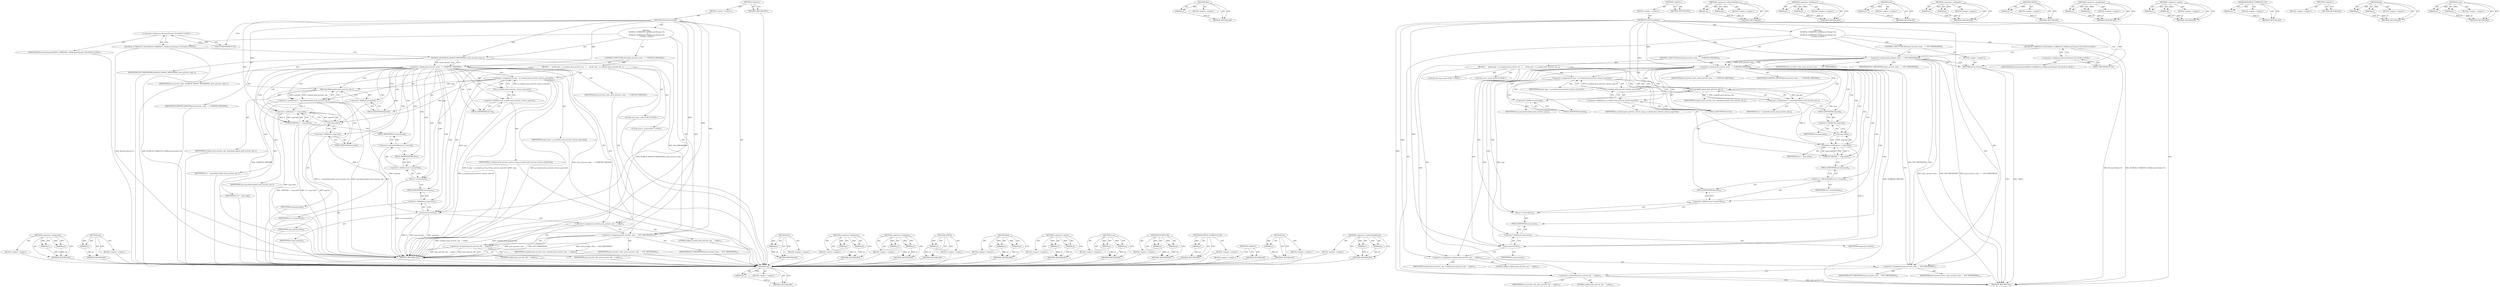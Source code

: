 digraph "erase" {
vulnerable_102 [label=<(METHOD,&lt;operator&gt;.assignment)>];
vulnerable_103 [label=<(PARAM,p1)>];
vulnerable_104 [label=<(PARAM,p2)>];
vulnerable_105 [label=<(BLOCK,&lt;empty&gt;,&lt;empty&gt;)>];
vulnerable_106 [label=<(METHOD_RETURN,ANY)>];
vulnerable_125 [label=<(METHOD,end)>];
vulnerable_126 [label=<(PARAM,p1)>];
vulnerable_127 [label=<(BLOCK,&lt;empty&gt;,&lt;empty&gt;)>];
vulnerable_128 [label=<(METHOD_RETURN,ANY)>];
vulnerable_6 [label=<(METHOD,&lt;global&gt;)<SUB>1</SUB>>];
vulnerable_7 [label=<(BLOCK,&lt;empty&gt;,&lt;empty&gt;)<SUB>1</SUB>>];
vulnerable_8 [label=<(METHOD,PrintPreviewDone)<SUB>1</SUB>>];
vulnerable_9 [label="<(BLOCK,{
   DCHECK_CURRENTLY_ON(BrowserThread::UI);
  ...,{
   DCHECK_CURRENTLY_ON(BrowserThread::UI);
  ...)<SUB>1</SUB>>"];
vulnerable_10 [label="<(DCHECK_CURRENTLY_ON,DCHECK_CURRENTLY_ON(BrowserThread::UI))<SUB>2</SUB>>"];
vulnerable_11 [label="<(&lt;operator&gt;.fieldAccess,BrowserThread::UI)<SUB>2</SUB>>"];
vulnerable_12 [label="<(IDENTIFIER,BrowserThread,DCHECK_CURRENTLY_ON(BrowserThread::UI))<SUB>2</SUB>>"];
vulnerable_13 [label=<(FIELD_IDENTIFIER,UI,UI)<SUB>2</SUB>>];
vulnerable_14 [label=<(DCHECK_NE,DCHECK_NE(NOT_PREVIEWING, print_preview_state_))<SUB>3</SUB>>];
vulnerable_15 [label=<(IDENTIFIER,NOT_PREVIEWING,DCHECK_NE(NOT_PREVIEWING, print_preview_state_))<SUB>3</SUB>>];
vulnerable_16 [label=<(IDENTIFIER,print_preview_state_,DCHECK_NE(NOT_PREVIEWING, print_preview_state_))<SUB>3</SUB>>];
vulnerable_17 [label=<(CONTROL_STRUCTURE,IF,if (print_preview_state_ == SCRIPTED_PREVIEW))<SUB>5</SUB>>];
vulnerable_18 [label=<(&lt;operator&gt;.equals,print_preview_state_ == SCRIPTED_PREVIEW)<SUB>5</SUB>>];
vulnerable_19 [label=<(IDENTIFIER,print_preview_state_,print_preview_state_ == SCRIPTED_PREVIEW)<SUB>5</SUB>>];
vulnerable_20 [label=<(IDENTIFIER,SCRIPTED_PREVIEW,print_preview_state_ == SCRIPTED_PREVIEW)<SUB>5</SUB>>];
vulnerable_21 [label=<(BLOCK,{
     auto&amp; map = g_scripted_print_preview_clo...,{
     auto&amp; map = g_scripted_print_preview_clo...)<SUB>5</SUB>>];
vulnerable_22 [label="<(LOCAL,auto map: auto)<SUB>6</SUB>>"];
vulnerable_23 [label=<(&lt;operator&gt;.assignment,&amp; map = g_scripted_print_preview_closure_map.Get())<SUB>6</SUB>>];
vulnerable_24 [label=<(IDENTIFIER,map,&amp; map = g_scripted_print_preview_closure_map.Get())<SUB>6</SUB>>];
vulnerable_25 [label=<(Get,g_scripted_print_preview_closure_map.Get())<SUB>6</SUB>>];
vulnerable_26 [label=<(&lt;operator&gt;.fieldAccess,g_scripted_print_preview_closure_map.Get)<SUB>6</SUB>>];
vulnerable_27 [label=<(IDENTIFIER,g_scripted_print_preview_closure_map,g_scripted_print_preview_closure_map.Get())<SUB>6</SUB>>];
vulnerable_28 [label=<(FIELD_IDENTIFIER,Get,Get)<SUB>6</SUB>>];
vulnerable_29 [label="<(LOCAL,auto it: auto)<SUB>7</SUB>>"];
vulnerable_30 [label=<(&lt;operator&gt;.assignment,it = map.find(scripted_print_preview_rph_))<SUB>7</SUB>>];
vulnerable_31 [label=<(IDENTIFIER,it,it = map.find(scripted_print_preview_rph_))<SUB>7</SUB>>];
vulnerable_32 [label=<(find,map.find(scripted_print_preview_rph_))<SUB>7</SUB>>];
vulnerable_33 [label=<(&lt;operator&gt;.fieldAccess,map.find)<SUB>7</SUB>>];
vulnerable_34 [label=<(IDENTIFIER,map,map.find(scripted_print_preview_rph_))<SUB>7</SUB>>];
vulnerable_35 [label=<(FIELD_IDENTIFIER,find,find)<SUB>7</SUB>>];
vulnerable_36 [label=<(IDENTIFIER,scripted_print_preview_rph_,map.find(scripted_print_preview_rph_))<SUB>7</SUB>>];
vulnerable_37 [label=<(CHECK,CHECK(it != map.end()))<SUB>8</SUB>>];
vulnerable_38 [label=<(&lt;operator&gt;.notEquals,it != map.end())<SUB>8</SUB>>];
vulnerable_39 [label=<(IDENTIFIER,it,it != map.end())<SUB>8</SUB>>];
vulnerable_40 [label=<(end,map.end())<SUB>8</SUB>>];
vulnerable_41 [label=<(&lt;operator&gt;.fieldAccess,map.end)<SUB>8</SUB>>];
vulnerable_42 [label=<(IDENTIFIER,map,map.end())<SUB>8</SUB>>];
vulnerable_43 [label=<(FIELD_IDENTIFIER,end,end)<SUB>8</SUB>>];
vulnerable_44 [label=<(Run,it-&gt;second.Run())<SUB>9</SUB>>];
vulnerable_45 [label=<(&lt;operator&gt;.fieldAccess,it-&gt;second.Run)<SUB>9</SUB>>];
vulnerable_46 [label=<(&lt;operator&gt;.indirectFieldAccess,it-&gt;second)<SUB>9</SUB>>];
vulnerable_47 [label=<(IDENTIFIER,it,it-&gt;second.Run())<SUB>9</SUB>>];
vulnerable_48 [label=<(FIELD_IDENTIFIER,second,second)<SUB>9</SUB>>];
vulnerable_49 [label=<(FIELD_IDENTIFIER,Run,Run)<SUB>9</SUB>>];
vulnerable_50 [label=<(erase,map.erase(it))<SUB>10</SUB>>];
vulnerable_51 [label=<(&lt;operator&gt;.fieldAccess,map.erase)<SUB>10</SUB>>];
vulnerable_52 [label=<(IDENTIFIER,map,map.erase(it))<SUB>10</SUB>>];
vulnerable_53 [label=<(FIELD_IDENTIFIER,erase,erase)<SUB>10</SUB>>];
vulnerable_54 [label=<(IDENTIFIER,it,map.erase(it))<SUB>10</SUB>>];
vulnerable_55 [label=<(&lt;operator&gt;.assignment,scripted_print_preview_rph_ = nullptr)<SUB>11</SUB>>];
vulnerable_56 [label=<(IDENTIFIER,scripted_print_preview_rph_,scripted_print_preview_rph_ = nullptr)<SUB>11</SUB>>];
vulnerable_57 [label=<(LITERAL,nullptr,scripted_print_preview_rph_ = nullptr)<SUB>11</SUB>>];
vulnerable_58 [label=<(&lt;operator&gt;.assignment,print_preview_state_ = NOT_PREVIEWING)<SUB>13</SUB>>];
vulnerable_59 [label=<(IDENTIFIER,print_preview_state_,print_preview_state_ = NOT_PREVIEWING)<SUB>13</SUB>>];
vulnerable_60 [label=<(IDENTIFIER,NOT_PREVIEWING,print_preview_state_ = NOT_PREVIEWING)<SUB>13</SUB>>];
vulnerable_61 [label=<(&lt;operator&gt;.assignment,print_preview_rfh_ = nullptr)<SUB>14</SUB>>];
vulnerable_62 [label=<(IDENTIFIER,print_preview_rfh_,print_preview_rfh_ = nullptr)<SUB>14</SUB>>];
vulnerable_63 [label=<(LITERAL,nullptr,print_preview_rfh_ = nullptr)<SUB>14</SUB>>];
vulnerable_64 [label=<(METHOD_RETURN,void)<SUB>1</SUB>>];
vulnerable_66 [label=<(METHOD_RETURN,ANY)<SUB>1</SUB>>];
vulnerable_129 [label=<(METHOD,Run)>];
vulnerable_130 [label=<(PARAM,p1)>];
vulnerable_131 [label=<(BLOCK,&lt;empty&gt;,&lt;empty&gt;)>];
vulnerable_132 [label=<(METHOD_RETURN,ANY)>];
vulnerable_87 [label=<(METHOD,&lt;operator&gt;.fieldAccess)>];
vulnerable_88 [label=<(PARAM,p1)>];
vulnerable_89 [label=<(PARAM,p2)>];
vulnerable_90 [label=<(BLOCK,&lt;empty&gt;,&lt;empty&gt;)>];
vulnerable_91 [label=<(METHOD_RETURN,ANY)>];
vulnerable_120 [label=<(METHOD,&lt;operator&gt;.notEquals)>];
vulnerable_121 [label=<(PARAM,p1)>];
vulnerable_122 [label=<(PARAM,p2)>];
vulnerable_123 [label=<(BLOCK,&lt;empty&gt;,&lt;empty&gt;)>];
vulnerable_124 [label=<(METHOD_RETURN,ANY)>];
vulnerable_116 [label=<(METHOD,CHECK)>];
vulnerable_117 [label=<(PARAM,p1)>];
vulnerable_118 [label=<(BLOCK,&lt;empty&gt;,&lt;empty&gt;)>];
vulnerable_119 [label=<(METHOD_RETURN,ANY)>];
vulnerable_111 [label=<(METHOD,find)>];
vulnerable_112 [label=<(PARAM,p1)>];
vulnerable_113 [label=<(PARAM,p2)>];
vulnerable_114 [label=<(BLOCK,&lt;empty&gt;,&lt;empty&gt;)>];
vulnerable_115 [label=<(METHOD_RETURN,ANY)>];
vulnerable_97 [label=<(METHOD,&lt;operator&gt;.equals)>];
vulnerable_98 [label=<(PARAM,p1)>];
vulnerable_99 [label=<(PARAM,p2)>];
vulnerable_100 [label=<(BLOCK,&lt;empty&gt;,&lt;empty&gt;)>];
vulnerable_101 [label=<(METHOD_RETURN,ANY)>];
vulnerable_138 [label=<(METHOD,erase)>];
vulnerable_139 [label=<(PARAM,p1)>];
vulnerable_140 [label=<(PARAM,p2)>];
vulnerable_141 [label=<(BLOCK,&lt;empty&gt;,&lt;empty&gt;)>];
vulnerable_142 [label=<(METHOD_RETURN,ANY)>];
vulnerable_92 [label=<(METHOD,DCHECK_NE)>];
vulnerable_93 [label=<(PARAM,p1)>];
vulnerable_94 [label=<(PARAM,p2)>];
vulnerable_95 [label=<(BLOCK,&lt;empty&gt;,&lt;empty&gt;)>];
vulnerable_96 [label=<(METHOD_RETURN,ANY)>];
vulnerable_83 [label=<(METHOD,DCHECK_CURRENTLY_ON)>];
vulnerable_84 [label=<(PARAM,p1)>];
vulnerable_85 [label=<(BLOCK,&lt;empty&gt;,&lt;empty&gt;)>];
vulnerable_86 [label=<(METHOD_RETURN,ANY)>];
vulnerable_77 [label=<(METHOD,&lt;global&gt;)<SUB>1</SUB>>];
vulnerable_78 [label=<(BLOCK,&lt;empty&gt;,&lt;empty&gt;)>];
vulnerable_79 [label=<(METHOD_RETURN,ANY)>];
vulnerable_107 [label=<(METHOD,Get)>];
vulnerable_108 [label=<(PARAM,p1)>];
vulnerable_109 [label=<(BLOCK,&lt;empty&gt;,&lt;empty&gt;)>];
vulnerable_110 [label=<(METHOD_RETURN,ANY)>];
vulnerable_133 [label=<(METHOD,&lt;operator&gt;.indirectFieldAccess)>];
vulnerable_134 [label=<(PARAM,p1)>];
vulnerable_135 [label=<(PARAM,p2)>];
vulnerable_136 [label=<(BLOCK,&lt;empty&gt;,&lt;empty&gt;)>];
vulnerable_137 [label=<(METHOD_RETURN,ANY)>];
fixed_105 [label=<(METHOD,Get)>];
fixed_106 [label=<(PARAM,p1)>];
fixed_107 [label=<(BLOCK,&lt;empty&gt;,&lt;empty&gt;)>];
fixed_108 [label=<(METHOD_RETURN,ANY)>];
fixed_127 [label=<(METHOD,Run)>];
fixed_128 [label=<(PARAM,p1)>];
fixed_129 [label=<(BLOCK,&lt;empty&gt;,&lt;empty&gt;)>];
fixed_130 [label=<(METHOD_RETURN,ANY)>];
fixed_6 [label=<(METHOD,&lt;global&gt;)<SUB>1</SUB>>];
fixed_7 [label=<(BLOCK,&lt;empty&gt;,&lt;empty&gt;)<SUB>1</SUB>>];
fixed_8 [label=<(METHOD,PrintPreviewDone)<SUB>1</SUB>>];
fixed_9 [label="<(BLOCK,{
   DCHECK_CURRENTLY_ON(BrowserThread::UI);
  ...,{
   DCHECK_CURRENTLY_ON(BrowserThread::UI);
  ...)<SUB>1</SUB>>"];
fixed_10 [label="<(DCHECK_CURRENTLY_ON,DCHECK_CURRENTLY_ON(BrowserThread::UI))<SUB>2</SUB>>"];
fixed_11 [label="<(&lt;operator&gt;.fieldAccess,BrowserThread::UI)<SUB>2</SUB>>"];
fixed_12 [label="<(IDENTIFIER,BrowserThread,DCHECK_CURRENTLY_ON(BrowserThread::UI))<SUB>2</SUB>>"];
fixed_13 [label=<(FIELD_IDENTIFIER,UI,UI)<SUB>2</SUB>>];
fixed_14 [label=<(CONTROL_STRUCTURE,IF,if (print_preview_state_ == NOT_PREVIEWING))<SUB>3</SUB>>];
fixed_15 [label=<(&lt;operator&gt;.equals,print_preview_state_ == NOT_PREVIEWING)<SUB>3</SUB>>];
fixed_16 [label=<(IDENTIFIER,print_preview_state_,print_preview_state_ == NOT_PREVIEWING)<SUB>3</SUB>>];
fixed_17 [label=<(IDENTIFIER,NOT_PREVIEWING,print_preview_state_ == NOT_PREVIEWING)<SUB>3</SUB>>];
fixed_18 [label=<(BLOCK,&lt;empty&gt;,&lt;empty&gt;)<SUB>4</SUB>>];
fixed_19 [label=<(RETURN,return;,return;)<SUB>4</SUB>>];
fixed_20 [label=<(CONTROL_STRUCTURE,IF,if (print_preview_state_ == SCRIPTED_PREVIEW))<SUB>6</SUB>>];
fixed_21 [label=<(&lt;operator&gt;.equals,print_preview_state_ == SCRIPTED_PREVIEW)<SUB>6</SUB>>];
fixed_22 [label=<(IDENTIFIER,print_preview_state_,print_preview_state_ == SCRIPTED_PREVIEW)<SUB>6</SUB>>];
fixed_23 [label=<(IDENTIFIER,SCRIPTED_PREVIEW,print_preview_state_ == SCRIPTED_PREVIEW)<SUB>6</SUB>>];
fixed_24 [label=<(BLOCK,{
     auto&amp; map = g_scripted_print_preview_clo...,{
     auto&amp; map = g_scripted_print_preview_clo...)<SUB>6</SUB>>];
fixed_25 [label="<(LOCAL,auto map: auto)<SUB>7</SUB>>"];
fixed_26 [label=<(&lt;operator&gt;.assignment,&amp; map = g_scripted_print_preview_closure_map.Get())<SUB>7</SUB>>];
fixed_27 [label=<(IDENTIFIER,map,&amp; map = g_scripted_print_preview_closure_map.Get())<SUB>7</SUB>>];
fixed_28 [label=<(Get,g_scripted_print_preview_closure_map.Get())<SUB>7</SUB>>];
fixed_29 [label=<(&lt;operator&gt;.fieldAccess,g_scripted_print_preview_closure_map.Get)<SUB>7</SUB>>];
fixed_30 [label=<(IDENTIFIER,g_scripted_print_preview_closure_map,g_scripted_print_preview_closure_map.Get())<SUB>7</SUB>>];
fixed_31 [label=<(FIELD_IDENTIFIER,Get,Get)<SUB>7</SUB>>];
fixed_32 [label="<(LOCAL,auto it: auto)<SUB>8</SUB>>"];
fixed_33 [label=<(&lt;operator&gt;.assignment,it = map.find(scripted_print_preview_rph_))<SUB>8</SUB>>];
fixed_34 [label=<(IDENTIFIER,it,it = map.find(scripted_print_preview_rph_))<SUB>8</SUB>>];
fixed_35 [label=<(find,map.find(scripted_print_preview_rph_))<SUB>8</SUB>>];
fixed_36 [label=<(&lt;operator&gt;.fieldAccess,map.find)<SUB>8</SUB>>];
fixed_37 [label=<(IDENTIFIER,map,map.find(scripted_print_preview_rph_))<SUB>8</SUB>>];
fixed_38 [label=<(FIELD_IDENTIFIER,find,find)<SUB>8</SUB>>];
fixed_39 [label=<(IDENTIFIER,scripted_print_preview_rph_,map.find(scripted_print_preview_rph_))<SUB>8</SUB>>];
fixed_40 [label=<(CHECK,CHECK(it != map.end()))<SUB>9</SUB>>];
fixed_41 [label=<(&lt;operator&gt;.notEquals,it != map.end())<SUB>9</SUB>>];
fixed_42 [label=<(IDENTIFIER,it,it != map.end())<SUB>9</SUB>>];
fixed_43 [label=<(end,map.end())<SUB>9</SUB>>];
fixed_44 [label=<(&lt;operator&gt;.fieldAccess,map.end)<SUB>9</SUB>>];
fixed_45 [label=<(IDENTIFIER,map,map.end())<SUB>9</SUB>>];
fixed_46 [label=<(FIELD_IDENTIFIER,end,end)<SUB>9</SUB>>];
fixed_47 [label=<(Run,it-&gt;second.Run())<SUB>10</SUB>>];
fixed_48 [label=<(&lt;operator&gt;.fieldAccess,it-&gt;second.Run)<SUB>10</SUB>>];
fixed_49 [label=<(&lt;operator&gt;.indirectFieldAccess,it-&gt;second)<SUB>10</SUB>>];
fixed_50 [label=<(IDENTIFIER,it,it-&gt;second.Run())<SUB>10</SUB>>];
fixed_51 [label=<(FIELD_IDENTIFIER,second,second)<SUB>10</SUB>>];
fixed_52 [label=<(FIELD_IDENTIFIER,Run,Run)<SUB>10</SUB>>];
fixed_53 [label=<(erase,map.erase(it))<SUB>11</SUB>>];
fixed_54 [label=<(&lt;operator&gt;.fieldAccess,map.erase)<SUB>11</SUB>>];
fixed_55 [label=<(IDENTIFIER,map,map.erase(it))<SUB>11</SUB>>];
fixed_56 [label=<(FIELD_IDENTIFIER,erase,erase)<SUB>11</SUB>>];
fixed_57 [label=<(IDENTIFIER,it,map.erase(it))<SUB>11</SUB>>];
fixed_58 [label=<(&lt;operator&gt;.assignment,scripted_print_preview_rph_ = nullptr)<SUB>12</SUB>>];
fixed_59 [label=<(IDENTIFIER,scripted_print_preview_rph_,scripted_print_preview_rph_ = nullptr)<SUB>12</SUB>>];
fixed_60 [label=<(LITERAL,nullptr,scripted_print_preview_rph_ = nullptr)<SUB>12</SUB>>];
fixed_61 [label=<(&lt;operator&gt;.assignment,print_preview_state_ = NOT_PREVIEWING)<SUB>14</SUB>>];
fixed_62 [label=<(IDENTIFIER,print_preview_state_,print_preview_state_ = NOT_PREVIEWING)<SUB>14</SUB>>];
fixed_63 [label=<(IDENTIFIER,NOT_PREVIEWING,print_preview_state_ = NOT_PREVIEWING)<SUB>14</SUB>>];
fixed_64 [label=<(&lt;operator&gt;.assignment,print_preview_rfh_ = nullptr)<SUB>15</SUB>>];
fixed_65 [label=<(IDENTIFIER,print_preview_rfh_,print_preview_rfh_ = nullptr)<SUB>15</SUB>>];
fixed_66 [label=<(LITERAL,nullptr,print_preview_rfh_ = nullptr)<SUB>15</SUB>>];
fixed_67 [label=<(METHOD_RETURN,void)<SUB>1</SUB>>];
fixed_69 [label=<(METHOD_RETURN,ANY)<SUB>1</SUB>>];
fixed_131 [label=<(METHOD,&lt;operator&gt;.indirectFieldAccess)>];
fixed_132 [label=<(PARAM,p1)>];
fixed_133 [label=<(PARAM,p2)>];
fixed_134 [label=<(BLOCK,&lt;empty&gt;,&lt;empty&gt;)>];
fixed_135 [label=<(METHOD_RETURN,ANY)>];
fixed_90 [label=<(METHOD,&lt;operator&gt;.fieldAccess)>];
fixed_91 [label=<(PARAM,p1)>];
fixed_92 [label=<(PARAM,p2)>];
fixed_93 [label=<(BLOCK,&lt;empty&gt;,&lt;empty&gt;)>];
fixed_94 [label=<(METHOD_RETURN,ANY)>];
fixed_123 [label=<(METHOD,end)>];
fixed_124 [label=<(PARAM,p1)>];
fixed_125 [label=<(BLOCK,&lt;empty&gt;,&lt;empty&gt;)>];
fixed_126 [label=<(METHOD_RETURN,ANY)>];
fixed_118 [label=<(METHOD,&lt;operator&gt;.notEquals)>];
fixed_119 [label=<(PARAM,p1)>];
fixed_120 [label=<(PARAM,p2)>];
fixed_121 [label=<(BLOCK,&lt;empty&gt;,&lt;empty&gt;)>];
fixed_122 [label=<(METHOD_RETURN,ANY)>];
fixed_114 [label=<(METHOD,CHECK)>];
fixed_115 [label=<(PARAM,p1)>];
fixed_116 [label=<(BLOCK,&lt;empty&gt;,&lt;empty&gt;)>];
fixed_117 [label=<(METHOD_RETURN,ANY)>];
fixed_100 [label=<(METHOD,&lt;operator&gt;.assignment)>];
fixed_101 [label=<(PARAM,p1)>];
fixed_102 [label=<(PARAM,p2)>];
fixed_103 [label=<(BLOCK,&lt;empty&gt;,&lt;empty&gt;)>];
fixed_104 [label=<(METHOD_RETURN,ANY)>];
fixed_95 [label=<(METHOD,&lt;operator&gt;.equals)>];
fixed_96 [label=<(PARAM,p1)>];
fixed_97 [label=<(PARAM,p2)>];
fixed_98 [label=<(BLOCK,&lt;empty&gt;,&lt;empty&gt;)>];
fixed_99 [label=<(METHOD_RETURN,ANY)>];
fixed_86 [label=<(METHOD,DCHECK_CURRENTLY_ON)>];
fixed_87 [label=<(PARAM,p1)>];
fixed_88 [label=<(BLOCK,&lt;empty&gt;,&lt;empty&gt;)>];
fixed_89 [label=<(METHOD_RETURN,ANY)>];
fixed_80 [label=<(METHOD,&lt;global&gt;)<SUB>1</SUB>>];
fixed_81 [label=<(BLOCK,&lt;empty&gt;,&lt;empty&gt;)>];
fixed_82 [label=<(METHOD_RETURN,ANY)>];
fixed_109 [label=<(METHOD,find)>];
fixed_110 [label=<(PARAM,p1)>];
fixed_111 [label=<(PARAM,p2)>];
fixed_112 [label=<(BLOCK,&lt;empty&gt;,&lt;empty&gt;)>];
fixed_113 [label=<(METHOD_RETURN,ANY)>];
fixed_136 [label=<(METHOD,erase)>];
fixed_137 [label=<(PARAM,p1)>];
fixed_138 [label=<(PARAM,p2)>];
fixed_139 [label=<(BLOCK,&lt;empty&gt;,&lt;empty&gt;)>];
fixed_140 [label=<(METHOD_RETURN,ANY)>];
vulnerable_102 -> vulnerable_103  [key=0, label="AST: "];
vulnerable_102 -> vulnerable_103  [key=1, label="DDG: "];
vulnerable_102 -> vulnerable_105  [key=0, label="AST: "];
vulnerable_102 -> vulnerable_104  [key=0, label="AST: "];
vulnerable_102 -> vulnerable_104  [key=1, label="DDG: "];
vulnerable_102 -> vulnerable_106  [key=0, label="AST: "];
vulnerable_102 -> vulnerable_106  [key=1, label="CFG: "];
vulnerable_103 -> vulnerable_106  [key=0, label="DDG: p1"];
vulnerable_104 -> vulnerable_106  [key=0, label="DDG: p2"];
vulnerable_105 -> fixed_105  [key=0];
vulnerable_106 -> fixed_105  [key=0];
vulnerable_125 -> vulnerable_126  [key=0, label="AST: "];
vulnerable_125 -> vulnerable_126  [key=1, label="DDG: "];
vulnerable_125 -> vulnerable_127  [key=0, label="AST: "];
vulnerable_125 -> vulnerable_128  [key=0, label="AST: "];
vulnerable_125 -> vulnerable_128  [key=1, label="CFG: "];
vulnerable_126 -> vulnerable_128  [key=0, label="DDG: p1"];
vulnerable_127 -> fixed_105  [key=0];
vulnerable_128 -> fixed_105  [key=0];
vulnerable_6 -> vulnerable_7  [key=0, label="AST: "];
vulnerable_6 -> vulnerable_66  [key=0, label="AST: "];
vulnerable_6 -> vulnerable_66  [key=1, label="CFG: "];
vulnerable_7 -> vulnerable_8  [key=0, label="AST: "];
vulnerable_8 -> vulnerable_9  [key=0, label="AST: "];
vulnerable_8 -> vulnerable_64  [key=0, label="AST: "];
vulnerable_8 -> vulnerable_13  [key=0, label="CFG: "];
vulnerable_8 -> vulnerable_58  [key=0, label="DDG: "];
vulnerable_8 -> vulnerable_61  [key=0, label="DDG: "];
vulnerable_8 -> vulnerable_14  [key=0, label="DDG: "];
vulnerable_8 -> vulnerable_18  [key=0, label="DDG: "];
vulnerable_8 -> vulnerable_55  [key=0, label="DDG: "];
vulnerable_8 -> vulnerable_50  [key=0, label="DDG: "];
vulnerable_8 -> vulnerable_32  [key=0, label="DDG: "];
vulnerable_8 -> vulnerable_38  [key=0, label="DDG: "];
vulnerable_9 -> vulnerable_10  [key=0, label="AST: "];
vulnerable_9 -> vulnerable_14  [key=0, label="AST: "];
vulnerable_9 -> vulnerable_17  [key=0, label="AST: "];
vulnerable_9 -> vulnerable_58  [key=0, label="AST: "];
vulnerable_9 -> vulnerable_61  [key=0, label="AST: "];
vulnerable_10 -> vulnerable_11  [key=0, label="AST: "];
vulnerable_10 -> vulnerable_14  [key=0, label="CFG: "];
vulnerable_10 -> vulnerable_64  [key=0, label="DDG: BrowserThread::UI"];
vulnerable_10 -> vulnerable_64  [key=1, label="DDG: DCHECK_CURRENTLY_ON(BrowserThread::UI)"];
vulnerable_11 -> vulnerable_12  [key=0, label="AST: "];
vulnerable_11 -> vulnerable_13  [key=0, label="AST: "];
vulnerable_11 -> vulnerable_10  [key=0, label="CFG: "];
vulnerable_12 -> fixed_105  [key=0];
vulnerable_13 -> vulnerable_11  [key=0, label="CFG: "];
vulnerable_14 -> vulnerable_15  [key=0, label="AST: "];
vulnerable_14 -> vulnerable_16  [key=0, label="AST: "];
vulnerable_14 -> vulnerable_18  [key=0, label="CFG: "];
vulnerable_14 -> vulnerable_18  [key=1, label="DDG: print_preview_state_"];
vulnerable_14 -> vulnerable_64  [key=0, label="DDG: DCHECK_NE(NOT_PREVIEWING, print_preview_state_)"];
vulnerable_14 -> vulnerable_58  [key=0, label="DDG: NOT_PREVIEWING"];
vulnerable_15 -> fixed_105  [key=0];
vulnerable_16 -> fixed_105  [key=0];
vulnerable_17 -> vulnerable_18  [key=0, label="AST: "];
vulnerable_17 -> vulnerable_21  [key=0, label="AST: "];
vulnerable_18 -> vulnerable_19  [key=0, label="AST: "];
vulnerable_18 -> vulnerable_20  [key=0, label="AST: "];
vulnerable_18 -> vulnerable_28  [key=0, label="CFG: "];
vulnerable_18 -> vulnerable_28  [key=1, label="CDG: "];
vulnerable_18 -> vulnerable_58  [key=0, label="CFG: "];
vulnerable_18 -> vulnerable_64  [key=0, label="DDG: print_preview_state_ == SCRIPTED_PREVIEW"];
vulnerable_18 -> vulnerable_64  [key=1, label="DDG: SCRIPTED_PREVIEW"];
vulnerable_18 -> vulnerable_30  [key=0, label="CDG: "];
vulnerable_18 -> vulnerable_48  [key=0, label="CDG: "];
vulnerable_18 -> vulnerable_32  [key=0, label="CDG: "];
vulnerable_18 -> vulnerable_49  [key=0, label="CDG: "];
vulnerable_18 -> vulnerable_33  [key=0, label="CDG: "];
vulnerable_18 -> vulnerable_26  [key=0, label="CDG: "];
vulnerable_18 -> vulnerable_23  [key=0, label="CDG: "];
vulnerable_18 -> vulnerable_51  [key=0, label="CDG: "];
vulnerable_18 -> vulnerable_37  [key=0, label="CDG: "];
vulnerable_18 -> vulnerable_46  [key=0, label="CDG: "];
vulnerable_18 -> vulnerable_53  [key=0, label="CDG: "];
vulnerable_18 -> vulnerable_38  [key=0, label="CDG: "];
vulnerable_18 -> vulnerable_25  [key=0, label="CDG: "];
vulnerable_18 -> vulnerable_41  [key=0, label="CDG: "];
vulnerable_18 -> vulnerable_45  [key=0, label="CDG: "];
vulnerable_18 -> vulnerable_40  [key=0, label="CDG: "];
vulnerable_18 -> vulnerable_50  [key=0, label="CDG: "];
vulnerable_18 -> vulnerable_44  [key=0, label="CDG: "];
vulnerable_18 -> vulnerable_35  [key=0, label="CDG: "];
vulnerable_18 -> vulnerable_55  [key=0, label="CDG: "];
vulnerable_18 -> vulnerable_43  [key=0, label="CDG: "];
vulnerable_19 -> fixed_105  [key=0];
vulnerable_20 -> fixed_105  [key=0];
vulnerable_21 -> vulnerable_22  [key=0, label="AST: "];
vulnerable_21 -> vulnerable_23  [key=0, label="AST: "];
vulnerable_21 -> vulnerable_29  [key=0, label="AST: "];
vulnerable_21 -> vulnerable_30  [key=0, label="AST: "];
vulnerable_21 -> vulnerable_37  [key=0, label="AST: "];
vulnerable_21 -> vulnerable_44  [key=0, label="AST: "];
vulnerable_21 -> vulnerable_50  [key=0, label="AST: "];
vulnerable_21 -> vulnerable_55  [key=0, label="AST: "];
vulnerable_22 -> fixed_105  [key=0];
vulnerable_23 -> vulnerable_24  [key=0, label="AST: "];
vulnerable_23 -> vulnerable_25  [key=0, label="AST: "];
vulnerable_23 -> vulnerable_35  [key=0, label="CFG: "];
vulnerable_23 -> vulnerable_64  [key=0, label="DDG: map"];
vulnerable_23 -> vulnerable_64  [key=1, label="DDG: g_scripted_print_preview_closure_map.Get()"];
vulnerable_23 -> vulnerable_64  [key=2, label="DDG: &amp; map = g_scripted_print_preview_closure_map.Get()"];
vulnerable_23 -> vulnerable_50  [key=0, label="DDG: map"];
vulnerable_23 -> vulnerable_32  [key=0, label="DDG: map"];
vulnerable_23 -> vulnerable_40  [key=0, label="DDG: map"];
vulnerable_24 -> fixed_105  [key=0];
vulnerable_25 -> vulnerable_26  [key=0, label="AST: "];
vulnerable_25 -> vulnerable_23  [key=0, label="CFG: "];
vulnerable_25 -> vulnerable_23  [key=1, label="DDG: g_scripted_print_preview_closure_map.Get"];
vulnerable_25 -> vulnerable_64  [key=0, label="DDG: g_scripted_print_preview_closure_map.Get"];
vulnerable_26 -> vulnerable_27  [key=0, label="AST: "];
vulnerable_26 -> vulnerable_28  [key=0, label="AST: "];
vulnerable_26 -> vulnerable_25  [key=0, label="CFG: "];
vulnerable_27 -> fixed_105  [key=0];
vulnerable_28 -> vulnerable_26  [key=0, label="CFG: "];
vulnerable_29 -> fixed_105  [key=0];
vulnerable_30 -> vulnerable_31  [key=0, label="AST: "];
vulnerable_30 -> vulnerable_32  [key=0, label="AST: "];
vulnerable_30 -> vulnerable_43  [key=0, label="CFG: "];
vulnerable_30 -> vulnerable_64  [key=0, label="DDG: map.find(scripted_print_preview_rph_)"];
vulnerable_30 -> vulnerable_64  [key=1, label="DDG: it = map.find(scripted_print_preview_rph_)"];
vulnerable_30 -> vulnerable_38  [key=0, label="DDG: it"];
vulnerable_31 -> fixed_105  [key=0];
vulnerable_32 -> vulnerable_33  [key=0, label="AST: "];
vulnerable_32 -> vulnerable_36  [key=0, label="AST: "];
vulnerable_32 -> vulnerable_30  [key=0, label="CFG: "];
vulnerable_32 -> vulnerable_30  [key=1, label="DDG: map.find"];
vulnerable_32 -> vulnerable_30  [key=2, label="DDG: scripted_print_preview_rph_"];
vulnerable_32 -> vulnerable_64  [key=0, label="DDG: map.find"];
vulnerable_33 -> vulnerable_34  [key=0, label="AST: "];
vulnerable_33 -> vulnerable_35  [key=0, label="AST: "];
vulnerable_33 -> vulnerable_32  [key=0, label="CFG: "];
vulnerable_34 -> fixed_105  [key=0];
vulnerable_35 -> vulnerable_33  [key=0, label="CFG: "];
vulnerable_36 -> fixed_105  [key=0];
vulnerable_37 -> vulnerable_38  [key=0, label="AST: "];
vulnerable_37 -> vulnerable_48  [key=0, label="CFG: "];
vulnerable_37 -> vulnerable_64  [key=0, label="DDG: it != map.end()"];
vulnerable_37 -> vulnerable_64  [key=1, label="DDG: CHECK(it != map.end())"];
vulnerable_38 -> vulnerable_39  [key=0, label="AST: "];
vulnerable_38 -> vulnerable_40  [key=0, label="AST: "];
vulnerable_38 -> vulnerable_37  [key=0, label="CFG: "];
vulnerable_38 -> vulnerable_37  [key=1, label="DDG: it"];
vulnerable_38 -> vulnerable_37  [key=2, label="DDG: map.end()"];
vulnerable_38 -> vulnerable_64  [key=0, label="DDG: map.end()"];
vulnerable_38 -> vulnerable_50  [key=0, label="DDG: it"];
vulnerable_39 -> fixed_105  [key=0];
vulnerable_40 -> vulnerable_41  [key=0, label="AST: "];
vulnerable_40 -> vulnerable_38  [key=0, label="CFG: "];
vulnerable_40 -> vulnerable_38  [key=1, label="DDG: map.end"];
vulnerable_40 -> vulnerable_64  [key=0, label="DDG: map.end"];
vulnerable_41 -> vulnerable_42  [key=0, label="AST: "];
vulnerable_41 -> vulnerable_43  [key=0, label="AST: "];
vulnerable_41 -> vulnerable_40  [key=0, label="CFG: "];
vulnerable_42 -> fixed_105  [key=0];
vulnerable_43 -> vulnerable_41  [key=0, label="CFG: "];
vulnerable_44 -> vulnerable_45  [key=0, label="AST: "];
vulnerable_44 -> vulnerable_53  [key=0, label="CFG: "];
vulnerable_44 -> vulnerable_64  [key=0, label="DDG: it-&gt;second.Run()"];
vulnerable_45 -> vulnerable_46  [key=0, label="AST: "];
vulnerable_45 -> vulnerable_49  [key=0, label="AST: "];
vulnerable_45 -> vulnerable_44  [key=0, label="CFG: "];
vulnerable_46 -> vulnerable_47  [key=0, label="AST: "];
vulnerable_46 -> vulnerable_48  [key=0, label="AST: "];
vulnerable_46 -> vulnerable_49  [key=0, label="CFG: "];
vulnerable_47 -> fixed_105  [key=0];
vulnerable_48 -> vulnerable_46  [key=0, label="CFG: "];
vulnerable_49 -> vulnerable_45  [key=0, label="CFG: "];
vulnerable_50 -> vulnerable_51  [key=0, label="AST: "];
vulnerable_50 -> vulnerable_54  [key=0, label="AST: "];
vulnerable_50 -> vulnerable_55  [key=0, label="CFG: "];
vulnerable_50 -> vulnerable_64  [key=0, label="DDG: map.erase"];
vulnerable_50 -> vulnerable_64  [key=1, label="DDG: it"];
vulnerable_50 -> vulnerable_64  [key=2, label="DDG: map.erase(it)"];
vulnerable_51 -> vulnerable_52  [key=0, label="AST: "];
vulnerable_51 -> vulnerable_53  [key=0, label="AST: "];
vulnerable_51 -> vulnerable_50  [key=0, label="CFG: "];
vulnerable_52 -> fixed_105  [key=0];
vulnerable_53 -> vulnerable_51  [key=0, label="CFG: "];
vulnerable_54 -> fixed_105  [key=0];
vulnerable_55 -> vulnerable_56  [key=0, label="AST: "];
vulnerable_55 -> vulnerable_57  [key=0, label="AST: "];
vulnerable_55 -> vulnerable_58  [key=0, label="CFG: "];
vulnerable_55 -> vulnerable_64  [key=0, label="DDG: scripted_print_preview_rph_"];
vulnerable_55 -> vulnerable_64  [key=1, label="DDG: scripted_print_preview_rph_ = nullptr"];
vulnerable_56 -> fixed_105  [key=0];
vulnerable_57 -> fixed_105  [key=0];
vulnerable_58 -> vulnerable_59  [key=0, label="AST: "];
vulnerable_58 -> vulnerable_60  [key=0, label="AST: "];
vulnerable_58 -> vulnerable_61  [key=0, label="CFG: "];
vulnerable_58 -> vulnerable_64  [key=0, label="DDG: print_preview_state_"];
vulnerable_58 -> vulnerable_64  [key=1, label="DDG: NOT_PREVIEWING"];
vulnerable_58 -> vulnerable_64  [key=2, label="DDG: print_preview_state_ = NOT_PREVIEWING"];
vulnerable_59 -> fixed_105  [key=0];
vulnerable_60 -> fixed_105  [key=0];
vulnerable_61 -> vulnerable_62  [key=0, label="AST: "];
vulnerable_61 -> vulnerable_63  [key=0, label="AST: "];
vulnerable_61 -> vulnerable_64  [key=0, label="CFG: "];
vulnerable_61 -> vulnerable_64  [key=1, label="DDG: print_preview_rfh_ = nullptr"];
vulnerable_61 -> vulnerable_64  [key=2, label="DDG: print_preview_rfh_"];
vulnerable_62 -> fixed_105  [key=0];
vulnerable_63 -> fixed_105  [key=0];
vulnerable_64 -> fixed_105  [key=0];
vulnerable_66 -> fixed_105  [key=0];
vulnerable_129 -> vulnerable_130  [key=0, label="AST: "];
vulnerable_129 -> vulnerable_130  [key=1, label="DDG: "];
vulnerable_129 -> vulnerable_131  [key=0, label="AST: "];
vulnerable_129 -> vulnerable_132  [key=0, label="AST: "];
vulnerable_129 -> vulnerable_132  [key=1, label="CFG: "];
vulnerable_130 -> vulnerable_132  [key=0, label="DDG: p1"];
vulnerable_131 -> fixed_105  [key=0];
vulnerable_132 -> fixed_105  [key=0];
vulnerable_87 -> vulnerable_88  [key=0, label="AST: "];
vulnerable_87 -> vulnerable_88  [key=1, label="DDG: "];
vulnerable_87 -> vulnerable_90  [key=0, label="AST: "];
vulnerable_87 -> vulnerable_89  [key=0, label="AST: "];
vulnerable_87 -> vulnerable_89  [key=1, label="DDG: "];
vulnerable_87 -> vulnerable_91  [key=0, label="AST: "];
vulnerable_87 -> vulnerable_91  [key=1, label="CFG: "];
vulnerable_88 -> vulnerable_91  [key=0, label="DDG: p1"];
vulnerable_89 -> vulnerable_91  [key=0, label="DDG: p2"];
vulnerable_90 -> fixed_105  [key=0];
vulnerable_91 -> fixed_105  [key=0];
vulnerable_120 -> vulnerable_121  [key=0, label="AST: "];
vulnerable_120 -> vulnerable_121  [key=1, label="DDG: "];
vulnerable_120 -> vulnerable_123  [key=0, label="AST: "];
vulnerable_120 -> vulnerable_122  [key=0, label="AST: "];
vulnerable_120 -> vulnerable_122  [key=1, label="DDG: "];
vulnerable_120 -> vulnerable_124  [key=0, label="AST: "];
vulnerable_120 -> vulnerable_124  [key=1, label="CFG: "];
vulnerable_121 -> vulnerable_124  [key=0, label="DDG: p1"];
vulnerable_122 -> vulnerable_124  [key=0, label="DDG: p2"];
vulnerable_123 -> fixed_105  [key=0];
vulnerable_124 -> fixed_105  [key=0];
vulnerable_116 -> vulnerable_117  [key=0, label="AST: "];
vulnerable_116 -> vulnerable_117  [key=1, label="DDG: "];
vulnerable_116 -> vulnerable_118  [key=0, label="AST: "];
vulnerable_116 -> vulnerable_119  [key=0, label="AST: "];
vulnerable_116 -> vulnerable_119  [key=1, label="CFG: "];
vulnerable_117 -> vulnerable_119  [key=0, label="DDG: p1"];
vulnerable_118 -> fixed_105  [key=0];
vulnerable_119 -> fixed_105  [key=0];
vulnerable_111 -> vulnerable_112  [key=0, label="AST: "];
vulnerable_111 -> vulnerable_112  [key=1, label="DDG: "];
vulnerable_111 -> vulnerable_114  [key=0, label="AST: "];
vulnerable_111 -> vulnerable_113  [key=0, label="AST: "];
vulnerable_111 -> vulnerable_113  [key=1, label="DDG: "];
vulnerable_111 -> vulnerable_115  [key=0, label="AST: "];
vulnerable_111 -> vulnerable_115  [key=1, label="CFG: "];
vulnerable_112 -> vulnerable_115  [key=0, label="DDG: p1"];
vulnerable_113 -> vulnerable_115  [key=0, label="DDG: p2"];
vulnerable_114 -> fixed_105  [key=0];
vulnerable_115 -> fixed_105  [key=0];
vulnerable_97 -> vulnerable_98  [key=0, label="AST: "];
vulnerable_97 -> vulnerable_98  [key=1, label="DDG: "];
vulnerable_97 -> vulnerable_100  [key=0, label="AST: "];
vulnerable_97 -> vulnerable_99  [key=0, label="AST: "];
vulnerable_97 -> vulnerable_99  [key=1, label="DDG: "];
vulnerable_97 -> vulnerable_101  [key=0, label="AST: "];
vulnerable_97 -> vulnerable_101  [key=1, label="CFG: "];
vulnerable_98 -> vulnerable_101  [key=0, label="DDG: p1"];
vulnerable_99 -> vulnerable_101  [key=0, label="DDG: p2"];
vulnerable_100 -> fixed_105  [key=0];
vulnerable_101 -> fixed_105  [key=0];
vulnerable_138 -> vulnerable_139  [key=0, label="AST: "];
vulnerable_138 -> vulnerable_139  [key=1, label="DDG: "];
vulnerable_138 -> vulnerable_141  [key=0, label="AST: "];
vulnerable_138 -> vulnerable_140  [key=0, label="AST: "];
vulnerable_138 -> vulnerable_140  [key=1, label="DDG: "];
vulnerable_138 -> vulnerable_142  [key=0, label="AST: "];
vulnerable_138 -> vulnerable_142  [key=1, label="CFG: "];
vulnerable_139 -> vulnerable_142  [key=0, label="DDG: p1"];
vulnerable_140 -> vulnerable_142  [key=0, label="DDG: p2"];
vulnerable_141 -> fixed_105  [key=0];
vulnerable_142 -> fixed_105  [key=0];
vulnerable_92 -> vulnerable_93  [key=0, label="AST: "];
vulnerable_92 -> vulnerable_93  [key=1, label="DDG: "];
vulnerable_92 -> vulnerable_95  [key=0, label="AST: "];
vulnerable_92 -> vulnerable_94  [key=0, label="AST: "];
vulnerable_92 -> vulnerable_94  [key=1, label="DDG: "];
vulnerable_92 -> vulnerable_96  [key=0, label="AST: "];
vulnerable_92 -> vulnerable_96  [key=1, label="CFG: "];
vulnerable_93 -> vulnerable_96  [key=0, label="DDG: p1"];
vulnerable_94 -> vulnerable_96  [key=0, label="DDG: p2"];
vulnerable_95 -> fixed_105  [key=0];
vulnerable_96 -> fixed_105  [key=0];
vulnerable_83 -> vulnerable_84  [key=0, label="AST: "];
vulnerable_83 -> vulnerable_84  [key=1, label="DDG: "];
vulnerable_83 -> vulnerable_85  [key=0, label="AST: "];
vulnerable_83 -> vulnerable_86  [key=0, label="AST: "];
vulnerable_83 -> vulnerable_86  [key=1, label="CFG: "];
vulnerable_84 -> vulnerable_86  [key=0, label="DDG: p1"];
vulnerable_85 -> fixed_105  [key=0];
vulnerable_86 -> fixed_105  [key=0];
vulnerable_77 -> vulnerable_78  [key=0, label="AST: "];
vulnerable_77 -> vulnerable_79  [key=0, label="AST: "];
vulnerable_77 -> vulnerable_79  [key=1, label="CFG: "];
vulnerable_78 -> fixed_105  [key=0];
vulnerable_79 -> fixed_105  [key=0];
vulnerable_107 -> vulnerable_108  [key=0, label="AST: "];
vulnerable_107 -> vulnerable_108  [key=1, label="DDG: "];
vulnerable_107 -> vulnerable_109  [key=0, label="AST: "];
vulnerable_107 -> vulnerable_110  [key=0, label="AST: "];
vulnerable_107 -> vulnerable_110  [key=1, label="CFG: "];
vulnerable_108 -> vulnerable_110  [key=0, label="DDG: p1"];
vulnerable_109 -> fixed_105  [key=0];
vulnerable_110 -> fixed_105  [key=0];
vulnerable_133 -> vulnerable_134  [key=0, label="AST: "];
vulnerable_133 -> vulnerable_134  [key=1, label="DDG: "];
vulnerable_133 -> vulnerable_136  [key=0, label="AST: "];
vulnerable_133 -> vulnerable_135  [key=0, label="AST: "];
vulnerable_133 -> vulnerable_135  [key=1, label="DDG: "];
vulnerable_133 -> vulnerable_137  [key=0, label="AST: "];
vulnerable_133 -> vulnerable_137  [key=1, label="CFG: "];
vulnerable_134 -> vulnerable_137  [key=0, label="DDG: p1"];
vulnerable_135 -> vulnerable_137  [key=0, label="DDG: p2"];
vulnerable_136 -> fixed_105  [key=0];
vulnerable_137 -> fixed_105  [key=0];
fixed_105 -> fixed_106  [key=0, label="AST: "];
fixed_105 -> fixed_106  [key=1, label="DDG: "];
fixed_105 -> fixed_107  [key=0, label="AST: "];
fixed_105 -> fixed_108  [key=0, label="AST: "];
fixed_105 -> fixed_108  [key=1, label="CFG: "];
fixed_106 -> fixed_108  [key=0, label="DDG: p1"];
fixed_127 -> fixed_128  [key=0, label="AST: "];
fixed_127 -> fixed_128  [key=1, label="DDG: "];
fixed_127 -> fixed_129  [key=0, label="AST: "];
fixed_127 -> fixed_130  [key=0, label="AST: "];
fixed_127 -> fixed_130  [key=1, label="CFG: "];
fixed_128 -> fixed_130  [key=0, label="DDG: p1"];
fixed_6 -> fixed_7  [key=0, label="AST: "];
fixed_6 -> fixed_69  [key=0, label="AST: "];
fixed_6 -> fixed_69  [key=1, label="CFG: "];
fixed_7 -> fixed_8  [key=0, label="AST: "];
fixed_8 -> fixed_9  [key=0, label="AST: "];
fixed_8 -> fixed_67  [key=0, label="AST: "];
fixed_8 -> fixed_13  [key=0, label="CFG: "];
fixed_8 -> fixed_61  [key=0, label="DDG: "];
fixed_8 -> fixed_64  [key=0, label="DDG: "];
fixed_8 -> fixed_15  [key=0, label="DDG: "];
fixed_8 -> fixed_19  [key=0, label="DDG: "];
fixed_8 -> fixed_21  [key=0, label="DDG: "];
fixed_8 -> fixed_58  [key=0, label="DDG: "];
fixed_8 -> fixed_53  [key=0, label="DDG: "];
fixed_8 -> fixed_35  [key=0, label="DDG: "];
fixed_8 -> fixed_41  [key=0, label="DDG: "];
fixed_9 -> fixed_10  [key=0, label="AST: "];
fixed_9 -> fixed_14  [key=0, label="AST: "];
fixed_9 -> fixed_20  [key=0, label="AST: "];
fixed_9 -> fixed_61  [key=0, label="AST: "];
fixed_9 -> fixed_64  [key=0, label="AST: "];
fixed_10 -> fixed_11  [key=0, label="AST: "];
fixed_10 -> fixed_15  [key=0, label="CFG: "];
fixed_10 -> fixed_67  [key=0, label="DDG: BrowserThread::UI"];
fixed_10 -> fixed_67  [key=1, label="DDG: DCHECK_CURRENTLY_ON(BrowserThread::UI)"];
fixed_11 -> fixed_12  [key=0, label="AST: "];
fixed_11 -> fixed_13  [key=0, label="AST: "];
fixed_11 -> fixed_10  [key=0, label="CFG: "];
fixed_13 -> fixed_11  [key=0, label="CFG: "];
fixed_14 -> fixed_15  [key=0, label="AST: "];
fixed_14 -> fixed_18  [key=0, label="AST: "];
fixed_15 -> fixed_16  [key=0, label="AST: "];
fixed_15 -> fixed_17  [key=0, label="AST: "];
fixed_15 -> fixed_19  [key=0, label="CFG: "];
fixed_15 -> fixed_19  [key=1, label="CDG: "];
fixed_15 -> fixed_21  [key=0, label="CFG: "];
fixed_15 -> fixed_21  [key=1, label="DDG: print_preview_state_"];
fixed_15 -> fixed_21  [key=2, label="CDG: "];
fixed_15 -> fixed_67  [key=0, label="DDG: print_preview_state_"];
fixed_15 -> fixed_67  [key=1, label="DDG: NOT_PREVIEWING"];
fixed_15 -> fixed_67  [key=2, label="DDG: print_preview_state_ == NOT_PREVIEWING"];
fixed_15 -> fixed_61  [key=0, label="DDG: NOT_PREVIEWING"];
fixed_15 -> fixed_61  [key=1, label="CDG: "];
fixed_15 -> fixed_64  [key=0, label="CDG: "];
fixed_18 -> fixed_19  [key=0, label="AST: "];
fixed_19 -> fixed_67  [key=0, label="CFG: "];
fixed_19 -> fixed_67  [key=1, label="DDG: &lt;RET&gt;"];
fixed_20 -> fixed_21  [key=0, label="AST: "];
fixed_20 -> fixed_24  [key=0, label="AST: "];
fixed_21 -> fixed_22  [key=0, label="AST: "];
fixed_21 -> fixed_23  [key=0, label="AST: "];
fixed_21 -> fixed_31  [key=0, label="CFG: "];
fixed_21 -> fixed_31  [key=1, label="CDG: "];
fixed_21 -> fixed_61  [key=0, label="CFG: "];
fixed_21 -> fixed_67  [key=0, label="DDG: SCRIPTED_PREVIEW"];
fixed_21 -> fixed_47  [key=0, label="CDG: "];
fixed_21 -> fixed_48  [key=0, label="CDG: "];
fixed_21 -> fixed_58  [key=0, label="CDG: "];
fixed_21 -> fixed_49  [key=0, label="CDG: "];
fixed_21 -> fixed_33  [key=0, label="CDG: "];
fixed_21 -> fixed_26  [key=0, label="CDG: "];
fixed_21 -> fixed_51  [key=0, label="CDG: "];
fixed_21 -> fixed_28  [key=0, label="CDG: "];
fixed_21 -> fixed_36  [key=0, label="CDG: "];
fixed_21 -> fixed_52  [key=0, label="CDG: "];
fixed_21 -> fixed_46  [key=0, label="CDG: "];
fixed_21 -> fixed_53  [key=0, label="CDG: "];
fixed_21 -> fixed_38  [key=0, label="CDG: "];
fixed_21 -> fixed_56  [key=0, label="CDG: "];
fixed_21 -> fixed_41  [key=0, label="CDG: "];
fixed_21 -> fixed_40  [key=0, label="CDG: "];
fixed_21 -> fixed_29  [key=0, label="CDG: "];
fixed_21 -> fixed_44  [key=0, label="CDG: "];
fixed_21 -> fixed_35  [key=0, label="CDG: "];
fixed_21 -> fixed_54  [key=0, label="CDG: "];
fixed_21 -> fixed_43  [key=0, label="CDG: "];
fixed_24 -> fixed_25  [key=0, label="AST: "];
fixed_24 -> fixed_26  [key=0, label="AST: "];
fixed_24 -> fixed_32  [key=0, label="AST: "];
fixed_24 -> fixed_33  [key=0, label="AST: "];
fixed_24 -> fixed_40  [key=0, label="AST: "];
fixed_24 -> fixed_47  [key=0, label="AST: "];
fixed_24 -> fixed_53  [key=0, label="AST: "];
fixed_24 -> fixed_58  [key=0, label="AST: "];
fixed_26 -> fixed_27  [key=0, label="AST: "];
fixed_26 -> fixed_28  [key=0, label="AST: "];
fixed_26 -> fixed_38  [key=0, label="CFG: "];
fixed_26 -> fixed_53  [key=0, label="DDG: map"];
fixed_26 -> fixed_35  [key=0, label="DDG: map"];
fixed_26 -> fixed_43  [key=0, label="DDG: map"];
fixed_28 -> fixed_29  [key=0, label="AST: "];
fixed_28 -> fixed_26  [key=0, label="CFG: "];
fixed_28 -> fixed_26  [key=1, label="DDG: g_scripted_print_preview_closure_map.Get"];
fixed_29 -> fixed_30  [key=0, label="AST: "];
fixed_29 -> fixed_31  [key=0, label="AST: "];
fixed_29 -> fixed_28  [key=0, label="CFG: "];
fixed_31 -> fixed_29  [key=0, label="CFG: "];
fixed_33 -> fixed_34  [key=0, label="AST: "];
fixed_33 -> fixed_35  [key=0, label="AST: "];
fixed_33 -> fixed_46  [key=0, label="CFG: "];
fixed_33 -> fixed_41  [key=0, label="DDG: it"];
fixed_35 -> fixed_36  [key=0, label="AST: "];
fixed_35 -> fixed_39  [key=0, label="AST: "];
fixed_35 -> fixed_33  [key=0, label="CFG: "];
fixed_35 -> fixed_33  [key=1, label="DDG: map.find"];
fixed_35 -> fixed_33  [key=2, label="DDG: scripted_print_preview_rph_"];
fixed_36 -> fixed_37  [key=0, label="AST: "];
fixed_36 -> fixed_38  [key=0, label="AST: "];
fixed_36 -> fixed_35  [key=0, label="CFG: "];
fixed_38 -> fixed_36  [key=0, label="CFG: "];
fixed_40 -> fixed_41  [key=0, label="AST: "];
fixed_40 -> fixed_51  [key=0, label="CFG: "];
fixed_41 -> fixed_42  [key=0, label="AST: "];
fixed_41 -> fixed_43  [key=0, label="AST: "];
fixed_41 -> fixed_40  [key=0, label="CFG: "];
fixed_41 -> fixed_40  [key=1, label="DDG: it"];
fixed_41 -> fixed_40  [key=2, label="DDG: map.end()"];
fixed_41 -> fixed_53  [key=0, label="DDG: it"];
fixed_43 -> fixed_44  [key=0, label="AST: "];
fixed_43 -> fixed_41  [key=0, label="CFG: "];
fixed_43 -> fixed_41  [key=1, label="DDG: map.end"];
fixed_44 -> fixed_45  [key=0, label="AST: "];
fixed_44 -> fixed_46  [key=0, label="AST: "];
fixed_44 -> fixed_43  [key=0, label="CFG: "];
fixed_46 -> fixed_44  [key=0, label="CFG: "];
fixed_47 -> fixed_48  [key=0, label="AST: "];
fixed_47 -> fixed_56  [key=0, label="CFG: "];
fixed_48 -> fixed_49  [key=0, label="AST: "];
fixed_48 -> fixed_52  [key=0, label="AST: "];
fixed_48 -> fixed_47  [key=0, label="CFG: "];
fixed_49 -> fixed_50  [key=0, label="AST: "];
fixed_49 -> fixed_51  [key=0, label="AST: "];
fixed_49 -> fixed_52  [key=0, label="CFG: "];
fixed_51 -> fixed_49  [key=0, label="CFG: "];
fixed_52 -> fixed_48  [key=0, label="CFG: "];
fixed_53 -> fixed_54  [key=0, label="AST: "];
fixed_53 -> fixed_57  [key=0, label="AST: "];
fixed_53 -> fixed_58  [key=0, label="CFG: "];
fixed_54 -> fixed_55  [key=0, label="AST: "];
fixed_54 -> fixed_56  [key=0, label="AST: "];
fixed_54 -> fixed_53  [key=0, label="CFG: "];
fixed_56 -> fixed_54  [key=0, label="CFG: "];
fixed_58 -> fixed_59  [key=0, label="AST: "];
fixed_58 -> fixed_60  [key=0, label="AST: "];
fixed_58 -> fixed_61  [key=0, label="CFG: "];
fixed_61 -> fixed_62  [key=0, label="AST: "];
fixed_61 -> fixed_63  [key=0, label="AST: "];
fixed_61 -> fixed_64  [key=0, label="CFG: "];
fixed_64 -> fixed_65  [key=0, label="AST: "];
fixed_64 -> fixed_66  [key=0, label="AST: "];
fixed_64 -> fixed_67  [key=0, label="CFG: "];
fixed_64 -> fixed_67  [key=1, label="DDG: print_preview_rfh_"];
fixed_131 -> fixed_132  [key=0, label="AST: "];
fixed_131 -> fixed_132  [key=1, label="DDG: "];
fixed_131 -> fixed_134  [key=0, label="AST: "];
fixed_131 -> fixed_133  [key=0, label="AST: "];
fixed_131 -> fixed_133  [key=1, label="DDG: "];
fixed_131 -> fixed_135  [key=0, label="AST: "];
fixed_131 -> fixed_135  [key=1, label="CFG: "];
fixed_132 -> fixed_135  [key=0, label="DDG: p1"];
fixed_133 -> fixed_135  [key=0, label="DDG: p2"];
fixed_90 -> fixed_91  [key=0, label="AST: "];
fixed_90 -> fixed_91  [key=1, label="DDG: "];
fixed_90 -> fixed_93  [key=0, label="AST: "];
fixed_90 -> fixed_92  [key=0, label="AST: "];
fixed_90 -> fixed_92  [key=1, label="DDG: "];
fixed_90 -> fixed_94  [key=0, label="AST: "];
fixed_90 -> fixed_94  [key=1, label="CFG: "];
fixed_91 -> fixed_94  [key=0, label="DDG: p1"];
fixed_92 -> fixed_94  [key=0, label="DDG: p2"];
fixed_123 -> fixed_124  [key=0, label="AST: "];
fixed_123 -> fixed_124  [key=1, label="DDG: "];
fixed_123 -> fixed_125  [key=0, label="AST: "];
fixed_123 -> fixed_126  [key=0, label="AST: "];
fixed_123 -> fixed_126  [key=1, label="CFG: "];
fixed_124 -> fixed_126  [key=0, label="DDG: p1"];
fixed_118 -> fixed_119  [key=0, label="AST: "];
fixed_118 -> fixed_119  [key=1, label="DDG: "];
fixed_118 -> fixed_121  [key=0, label="AST: "];
fixed_118 -> fixed_120  [key=0, label="AST: "];
fixed_118 -> fixed_120  [key=1, label="DDG: "];
fixed_118 -> fixed_122  [key=0, label="AST: "];
fixed_118 -> fixed_122  [key=1, label="CFG: "];
fixed_119 -> fixed_122  [key=0, label="DDG: p1"];
fixed_120 -> fixed_122  [key=0, label="DDG: p2"];
fixed_114 -> fixed_115  [key=0, label="AST: "];
fixed_114 -> fixed_115  [key=1, label="DDG: "];
fixed_114 -> fixed_116  [key=0, label="AST: "];
fixed_114 -> fixed_117  [key=0, label="AST: "];
fixed_114 -> fixed_117  [key=1, label="CFG: "];
fixed_115 -> fixed_117  [key=0, label="DDG: p1"];
fixed_100 -> fixed_101  [key=0, label="AST: "];
fixed_100 -> fixed_101  [key=1, label="DDG: "];
fixed_100 -> fixed_103  [key=0, label="AST: "];
fixed_100 -> fixed_102  [key=0, label="AST: "];
fixed_100 -> fixed_102  [key=1, label="DDG: "];
fixed_100 -> fixed_104  [key=0, label="AST: "];
fixed_100 -> fixed_104  [key=1, label="CFG: "];
fixed_101 -> fixed_104  [key=0, label="DDG: p1"];
fixed_102 -> fixed_104  [key=0, label="DDG: p2"];
fixed_95 -> fixed_96  [key=0, label="AST: "];
fixed_95 -> fixed_96  [key=1, label="DDG: "];
fixed_95 -> fixed_98  [key=0, label="AST: "];
fixed_95 -> fixed_97  [key=0, label="AST: "];
fixed_95 -> fixed_97  [key=1, label="DDG: "];
fixed_95 -> fixed_99  [key=0, label="AST: "];
fixed_95 -> fixed_99  [key=1, label="CFG: "];
fixed_96 -> fixed_99  [key=0, label="DDG: p1"];
fixed_97 -> fixed_99  [key=0, label="DDG: p2"];
fixed_86 -> fixed_87  [key=0, label="AST: "];
fixed_86 -> fixed_87  [key=1, label="DDG: "];
fixed_86 -> fixed_88  [key=0, label="AST: "];
fixed_86 -> fixed_89  [key=0, label="AST: "];
fixed_86 -> fixed_89  [key=1, label="CFG: "];
fixed_87 -> fixed_89  [key=0, label="DDG: p1"];
fixed_80 -> fixed_81  [key=0, label="AST: "];
fixed_80 -> fixed_82  [key=0, label="AST: "];
fixed_80 -> fixed_82  [key=1, label="CFG: "];
fixed_109 -> fixed_110  [key=0, label="AST: "];
fixed_109 -> fixed_110  [key=1, label="DDG: "];
fixed_109 -> fixed_112  [key=0, label="AST: "];
fixed_109 -> fixed_111  [key=0, label="AST: "];
fixed_109 -> fixed_111  [key=1, label="DDG: "];
fixed_109 -> fixed_113  [key=0, label="AST: "];
fixed_109 -> fixed_113  [key=1, label="CFG: "];
fixed_110 -> fixed_113  [key=0, label="DDG: p1"];
fixed_111 -> fixed_113  [key=0, label="DDG: p2"];
fixed_136 -> fixed_137  [key=0, label="AST: "];
fixed_136 -> fixed_137  [key=1, label="DDG: "];
fixed_136 -> fixed_139  [key=0, label="AST: "];
fixed_136 -> fixed_138  [key=0, label="AST: "];
fixed_136 -> fixed_138  [key=1, label="DDG: "];
fixed_136 -> fixed_140  [key=0, label="AST: "];
fixed_136 -> fixed_140  [key=1, label="CFG: "];
fixed_137 -> fixed_140  [key=0, label="DDG: p1"];
fixed_138 -> fixed_140  [key=0, label="DDG: p2"];
}
